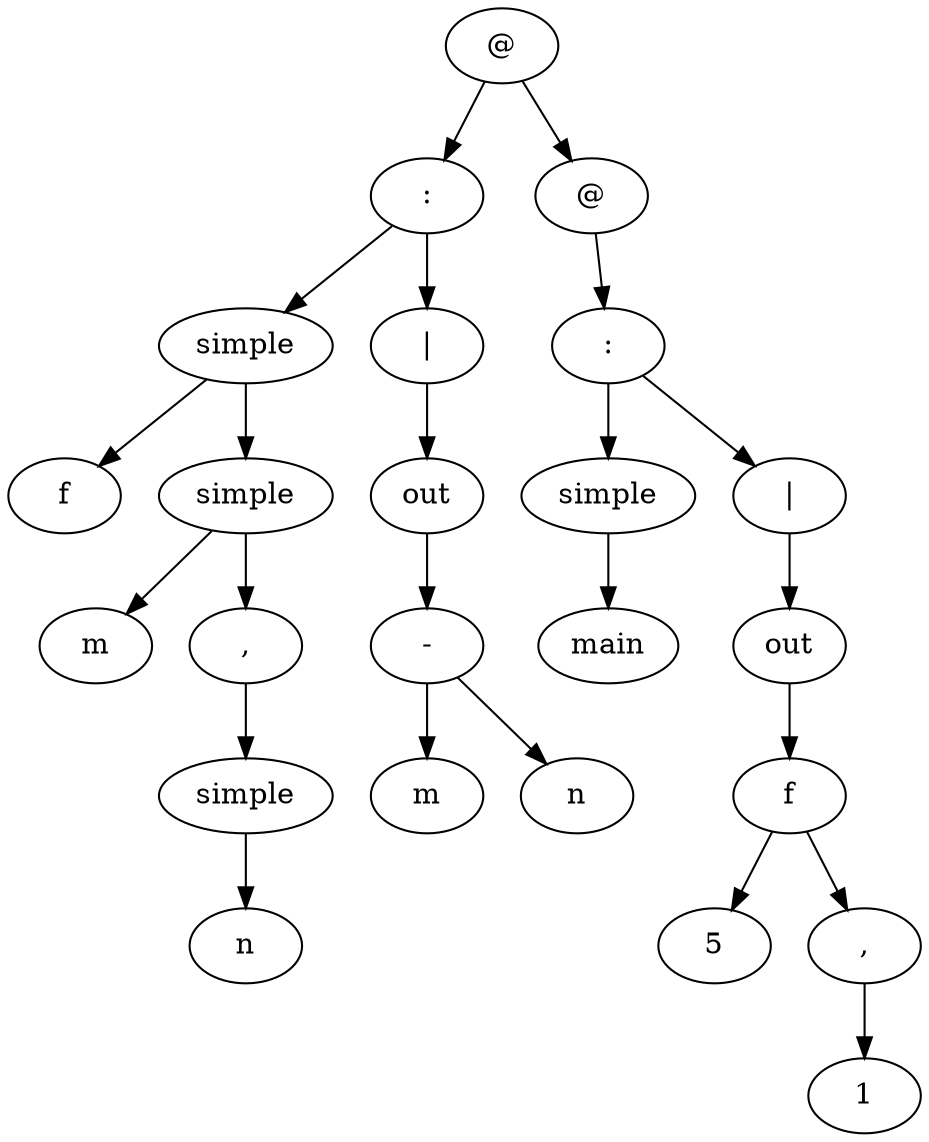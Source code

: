 digraph tree {
0 [label="@"];
1 [label=":"];
0 -> 1;
2 [label="@"];
0 -> 2;
1 [label=":"];
4 [label="simple"];
1 -> 4;
5 [label="|"];
1 -> 5;
4 [label="simple"];
7 [label="f"];
4 -> 7;
8 [label="simple"];
4 -> 8;
8 [label="simple"];
10 [label="m"];
8 -> 10;
11 [label=","];
8 -> 11;
11 [label=","];
14 [label="simple"];
11 -> 14;
14 [label="simple"];
16 [label="n"];
14 -> 16;
5 [label="|"];
19 [label="out"];
5 -> 19;
19 [label="out"];
22 [label="-"];
19 -> 22;
22 [label="-"];
25 [label="m"];
22 -> 25;
26 [label="n"];
22 -> 26;
2 [label="@"];
28 [label=":"];
2 -> 28;
28 [label=":"];
31 [label="simple"];
28 -> 31;
32 [label="|"];
28 -> 32;
31 [label="simple"];
34 [label="main"];
31 -> 34;
32 [label="|"];
37 [label="out"];
32 -> 37;
37 [label="out"];
40 [label="f"];
37 -> 40;
40 [label="f"];
43 [label=5];
40 -> 43;
44 [label=","];
40 -> 44;
44 [label=","];
46 [label=1];
44 -> 46;
}